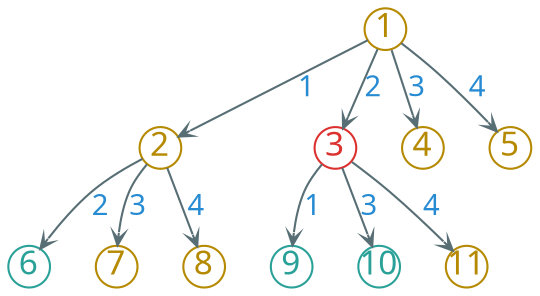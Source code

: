 digraph g {
    bgcolor=transparent
    rankdir=TB
    graph [nodesep=0.3, ranksep=0.3]
    node [shape=circle, fixedsize=true, width=0.28, color="#b58900", fontcolor="#b58900", fontsize=16, fontname="LXGWWenKai"]
    edge [arrowhead=vee, color="#586e75", fontcolor="#268bd2", fontsize=14, fontname="LXGWWenKai" arrowsize=0.6]

    1 -> 2 [label="1"]

    node [color="#dc322f", fontcolor="#dc322f"]

    1 -> 3 [label="2"]

    node [color="#b58900", fontcolor="#b58900"]

    1 -> 4 [label="3"]
    1 -> 5 [label="4"]

    node [color="#2aa198", fontcolor="#2aa198"]

    2 -> 6 [label="2"]

    node [color="#b58900", fontcolor="#b58900"]

    2 -> 7 [label="3"]
    2 -> 8 [label="4"]

    node [color="#2aa198", fontcolor="#2aa198"]

    3 -> 9 [label="1"]
    3 -> 10 [label="3"]

    node [color="#b58900", fontcolor="#b58900"]

    3 -> 11 [label="4"]
}
